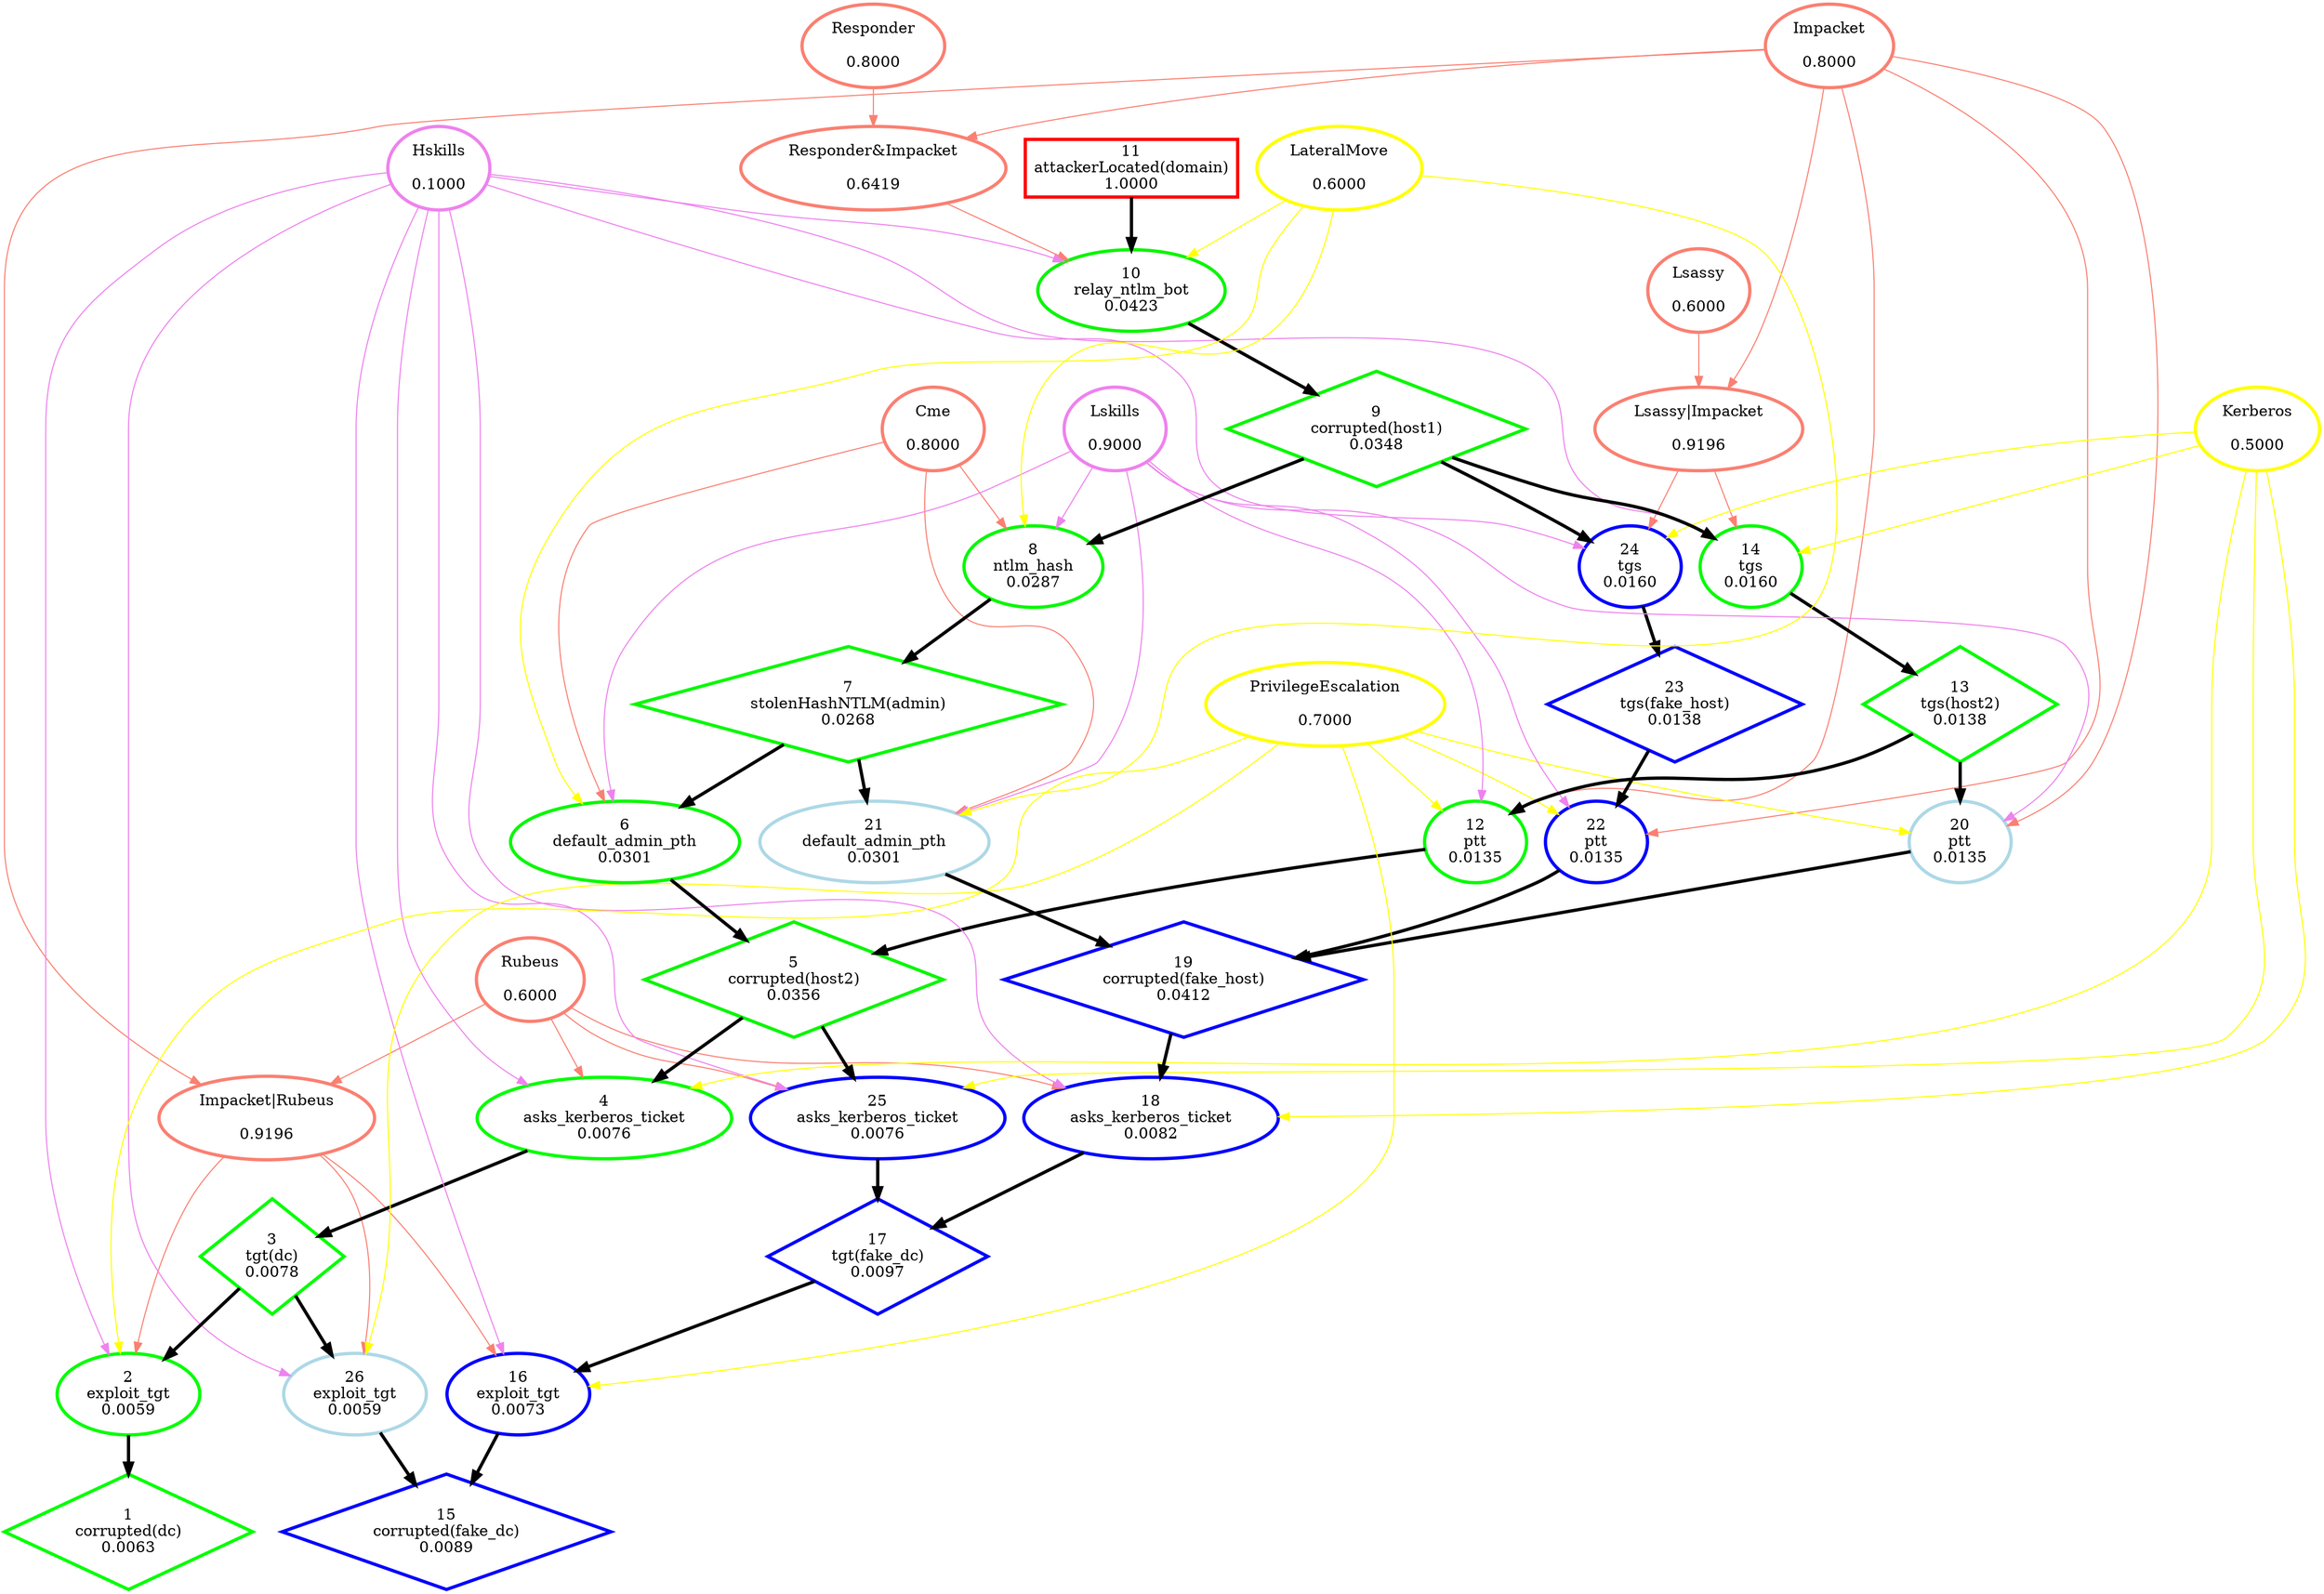digraph G {
  "Impacket|Rubeus" -> "2"[color="salmon"];
  "Impacket|Rubeus" -> "16"[color="salmon"];
  "Impacket|Rubeus" -> "26"[color="salmon"];
  "Impacket" -> "Impacket|Rubeus" [color="salmon"];
  "Impacket" -> "Responder&Impacket"[color="salmon"];
  "Impacket" -> "12"[color="salmon"];
  "Impacket" -> "Lsassy|Impacket"[color="salmon"];
  "Impacket" -> "20"[color="salmon"];
  "Impacket" -> "22"[color="salmon"];
  "Rubeus" -> "Impacket|Rubeus"[color="salmon"];
  "Rubeus" -> "4"[color="salmon"];
  "Rubeus" -> "18"[color="salmon"];
  "Rubeus" -> "25"[color="salmon"];
  "Hskills" -> "2"[color="violet"];
  "Hskills" -> "4"[color="violet"];
  "Hskills" -> "10"[color="violet"];
  "Hskills" -> "14"[color="violet"];
  "Hskills" -> "16"[color="violet"];
  "Hskills" -> "18"[color="violet"];
  "Hskills" -> "24"[color="violet"];
  "Hskills" -> "25"[color="violet"];
  "Hskills" -> "26"[color="violet"];
  "PrivilegeEscalation" -> "2"[color="yellow"];
  "PrivilegeEscalation" -> "12"[color="yellow"];
  "PrivilegeEscalation" -> "16"[color="yellow"];
  "PrivilegeEscalation" -> "20"[color="yellow"];
  "PrivilegeEscalation" -> "22"[color="yellow"];
  "PrivilegeEscalation" -> "26"[color="yellow"];
  "Kerberos" -> "4"[color="yellow"];
  "Kerberos" -> "14"[color="yellow"];
  "Kerberos" -> "18"[color="yellow"];
  "Kerberos" -> "24"[color="yellow"];
  "Kerberos" -> "25"[color="yellow"];
  "Cme" -> "6"[color="salmon"];
  "Cme" -> "8"[color="salmon"];
  "Cme" -> "21"[color="salmon"];
  "Lskills" -> "6"[color="violet"];
  "Lskills" -> "8"[color="violet"];
  "Lskills" -> "12"[color="violet"];
  "Lskills" -> "20"[color="violet"];
  "Lskills" -> "21"[color="violet"];
  "Lskills" -> "22"[color="violet"];
  "LateralMove" -> "6"[color="yellow"];
  "LateralMove" -> "8"[color="yellow"];
  "LateralMove" -> "10"[color="yellow"];
  "LateralMove" -> "21"[color="yellow"];
  "Responder&Impacket" -> "10"[color="salmon"];
  "Responder" -> "Responder&Impacket"[color="salmon"];
  "Lsassy|Impacket" -> "14"[color="salmon"];
  "Lsassy|Impacket" -> "24"[color="salmon"];
  "Lsassy" -> "Lsassy|Impacket"[color="salmon"];
  "11" -> "10"[penwidth=3];
  "10" -> "9"[penwidth=3];
  "9" -> "8"[penwidth=3];
  "9" -> "14"[penwidth=3];
  "9" -> "24"[penwidth=3];
  "8" -> "7"[penwidth=3];
  "7" -> "6"[penwidth=3];
  "7" -> "21"[penwidth=3];
  "6" -> "5"[penwidth=3];
  "5" -> "4"[penwidth=3];
  "5" -> "25"[penwidth=3];
  "14" -> "13"[penwidth=3];
  "13" -> "12"[penwidth=3];
  "13" -> "20"[penwidth=3];
  "12" -> "5"[penwidth=3];
  "4" -> "3"[penwidth=3];
  "3" -> "2"[penwidth=3];
  "3" -> "26"[penwidth=3];
  "2" -> "1"[penwidth=3];
  "20" -> "19"[penwidth=3];
  "19" -> "18"[penwidth=3];
  "21" -> "19"[penwidth=3];
  "24" -> "23"[penwidth=3];
  "23" -> "22"[penwidth=3];
  "22" -> "19"[penwidth=3];
  "18" -> "17"[penwidth=3];
  "17" -> "16"[penwidth=3];
  "25" -> "17"[penwidth=3];
  "16" -> "15"[penwidth=3];
  "26" -> "15"[penwidth=3];
  "11" [label="11\nattackerLocated(domain)\n1.0000", color="#FE0100", penwidth=3, shape="box", pos="0,10.4!"];
  "10" [label="10\nrelay_ntlm_bot\n0.0423", color="#0AF500", penwidth=3, shape="ellipse", pos="0,9.2!"];
  "9" [label="9\ncorrupted(host1)\n0.0348", color="#08F700", penwidth=3, shape="diamond", pos="0,7.6!"];
  "8" [label="8\nntlm_hash\n0.0287", color="#07F800", penwidth=3, shape="ellipse", pos="-3,6!"];
  "7" [label="7\nstolenHashNTLM(admin)\n0.0268", color="#06F900", penwidth=3, shape="diamond", pos="-3,4.4!"];
  "6" [label="6\ndefault_admin_pth\n0.0301", color="#07F800", penwidth=3, shape="ellipse", pos="-4,2.8!"];
  "5" [label="5\ncorrupted(host2)\n0.0356", color="#09F600", penwidth=3, shape="diamond", pos="-2,1.4!"];
  "14" [label="14\ntgs\n0.0160", color="#04FB00", penwidth=3, shape="ellipse", pos="0,6!"];
  "13" [label="13\ntgs(host2)\n0.0138", color="#03FC00", penwidth=3, shape="diamond", pos="0,4.4!"];
  "12" [label="12\nptt\n0.0135", color="#03FC00", penwidth=3, shape="ellipse", pos="-2,3!"];
  "4" [label="4\nasks_kerberos_ticket\n0.0076", color="#01FE00", penwidth=3, shape="ellipse", pos="-3,0!"];
  "3" [label="3\ntgt(dc)\n0.0078", color="#01FE00", penwidth=3, shape="diamond", pos="-3,-1.6!"];
  "2" [label="2\nexploit_tgt\n0.0059", color="#01FE00", penwidth=3, shape="ellipse", pos="-3,-3.2!"];
  "1" [label="1\ncorrupted(dc)\n0.0063", color="#01FE00", penwidth=3, shape="diamond", height=0.3, pos="-3,-4.8!"];
  "20" [label="20\nptt\n0.0135", color="lightblue", penwidth=3, shape="ellipse", pos="2,3!"];
  "19" [label="19\ncorrupted(fake_host)\n0.0412", color="blue", penwidth=3, shape="diamond", pos="2,1.4!"];
  "21" [label="21\ndefault_admin_pth\n0.0301", color="lightblue", penwidth=3, shape="ellipse", pos="0,2.8!"];
  "24" [label="24\ntgs\n0.0160", color="blue", penwidth=3, shape="ellipse", pos="3,6!"];
  "23" [label="23\ntgs(fake_host)\n0.0138", color="blue", penwidth=3, shape="diamond", pos="3,4.4!"];
  "22" [label="22\nptt\n0.0135", color="blue", penwidth=3, shape="ellipse", pos="3.4,2.8!"];
  "18" [label="18\nasks_kerberos_ticket\n0.0082", color="blue", penwidth=3, shape="ellipse", pos="3,0!"];
  "17" [label="17\ntgt(fake_dc)\n0.0097", color="blue", penwidth=3, shape="diamond", pos="1,-1.6!"];
  "25" [label="25\nasks_kerberos_ticket\n0.0076", color="blue", penwidth=3, shape="ellipse", pos="0,0!"];
  "16" [label="16\nexploit_tgt\n0.0073", color="blue", penwidth=3, shape="ellipse", pos="1,-3.2!"];
  "15" [label="15\ncorrupted(fake_dc)\n0.0089", color="blue", penwidth=3, shape="diamond", pos="0.2,-4.8!"];
  "26" [label="26\nexploit_tgt\n0.0059", color="lightblue", penwidth=3, shape="ellipse", pos="-1,-3.2!"];
  "Hskills" [label="Hskills\n\n0.1000", color="violet", penwidth=3, shape="", pos="-3,9.3!"];
  "Lskills" [label="Lskills\n\n0.9000", color="violet", penwidth=3, shape="", pos="-4,8!"];
  "PrivilegeEscalation" [label="PrivilegeEscalation\n\n0.7000", color="yellow", penwidth=3, shape="", pos="3.5,-2!"];
  "Kerberos" [label="Kerberos\n\n0.5000", color="yellow", penwidth=3, shape="", pos="5,3!"];
  "LateralMove" [label="LateralMove\n\n0.6000", color="yellow", penwidth=3, shape="", pos="3,10!"];
  "Impacket|Rubeus" [label="Impacket|Rubeus\n\n0.9196", color="salmon", penwidth=3, shape="", pos="5,-4!"];
  "Lsassy|Impacket" [label="Lsassy|Impacket\n\n0.9196", color="salmon", penwidth=3, shape="", pos="4,7.2!"];
  "Responder&Impacket" [label="Responder&Impacket\n\n0.6419", color="salmon", penwidth=3, shape="", pos="4,8.8!"];
  "Impacket" [label="Impacket\n\n0.8000", color="salmon", penwidth=3, shape="", pos="6.2,2!"];
  "Rubeus" [label="Rubeus\n\n0.6000", color="salmon", penwidth=3, shape="", pos="4.7,-0.7!"];
  "Cme" [label="Cme\n\n0.8000", color="salmon", penwidth=3, shape="", pos="5,1.4!"];
  "Responder" [label="Responder\n\n0.8000", color="salmon", penwidth=3, shape="", pos="5,10!"];
  "Lsassy" [label="Lsassy\n\n0.6000", color="salmon", penwidth=3, shape="", pos="5,6!"];
}